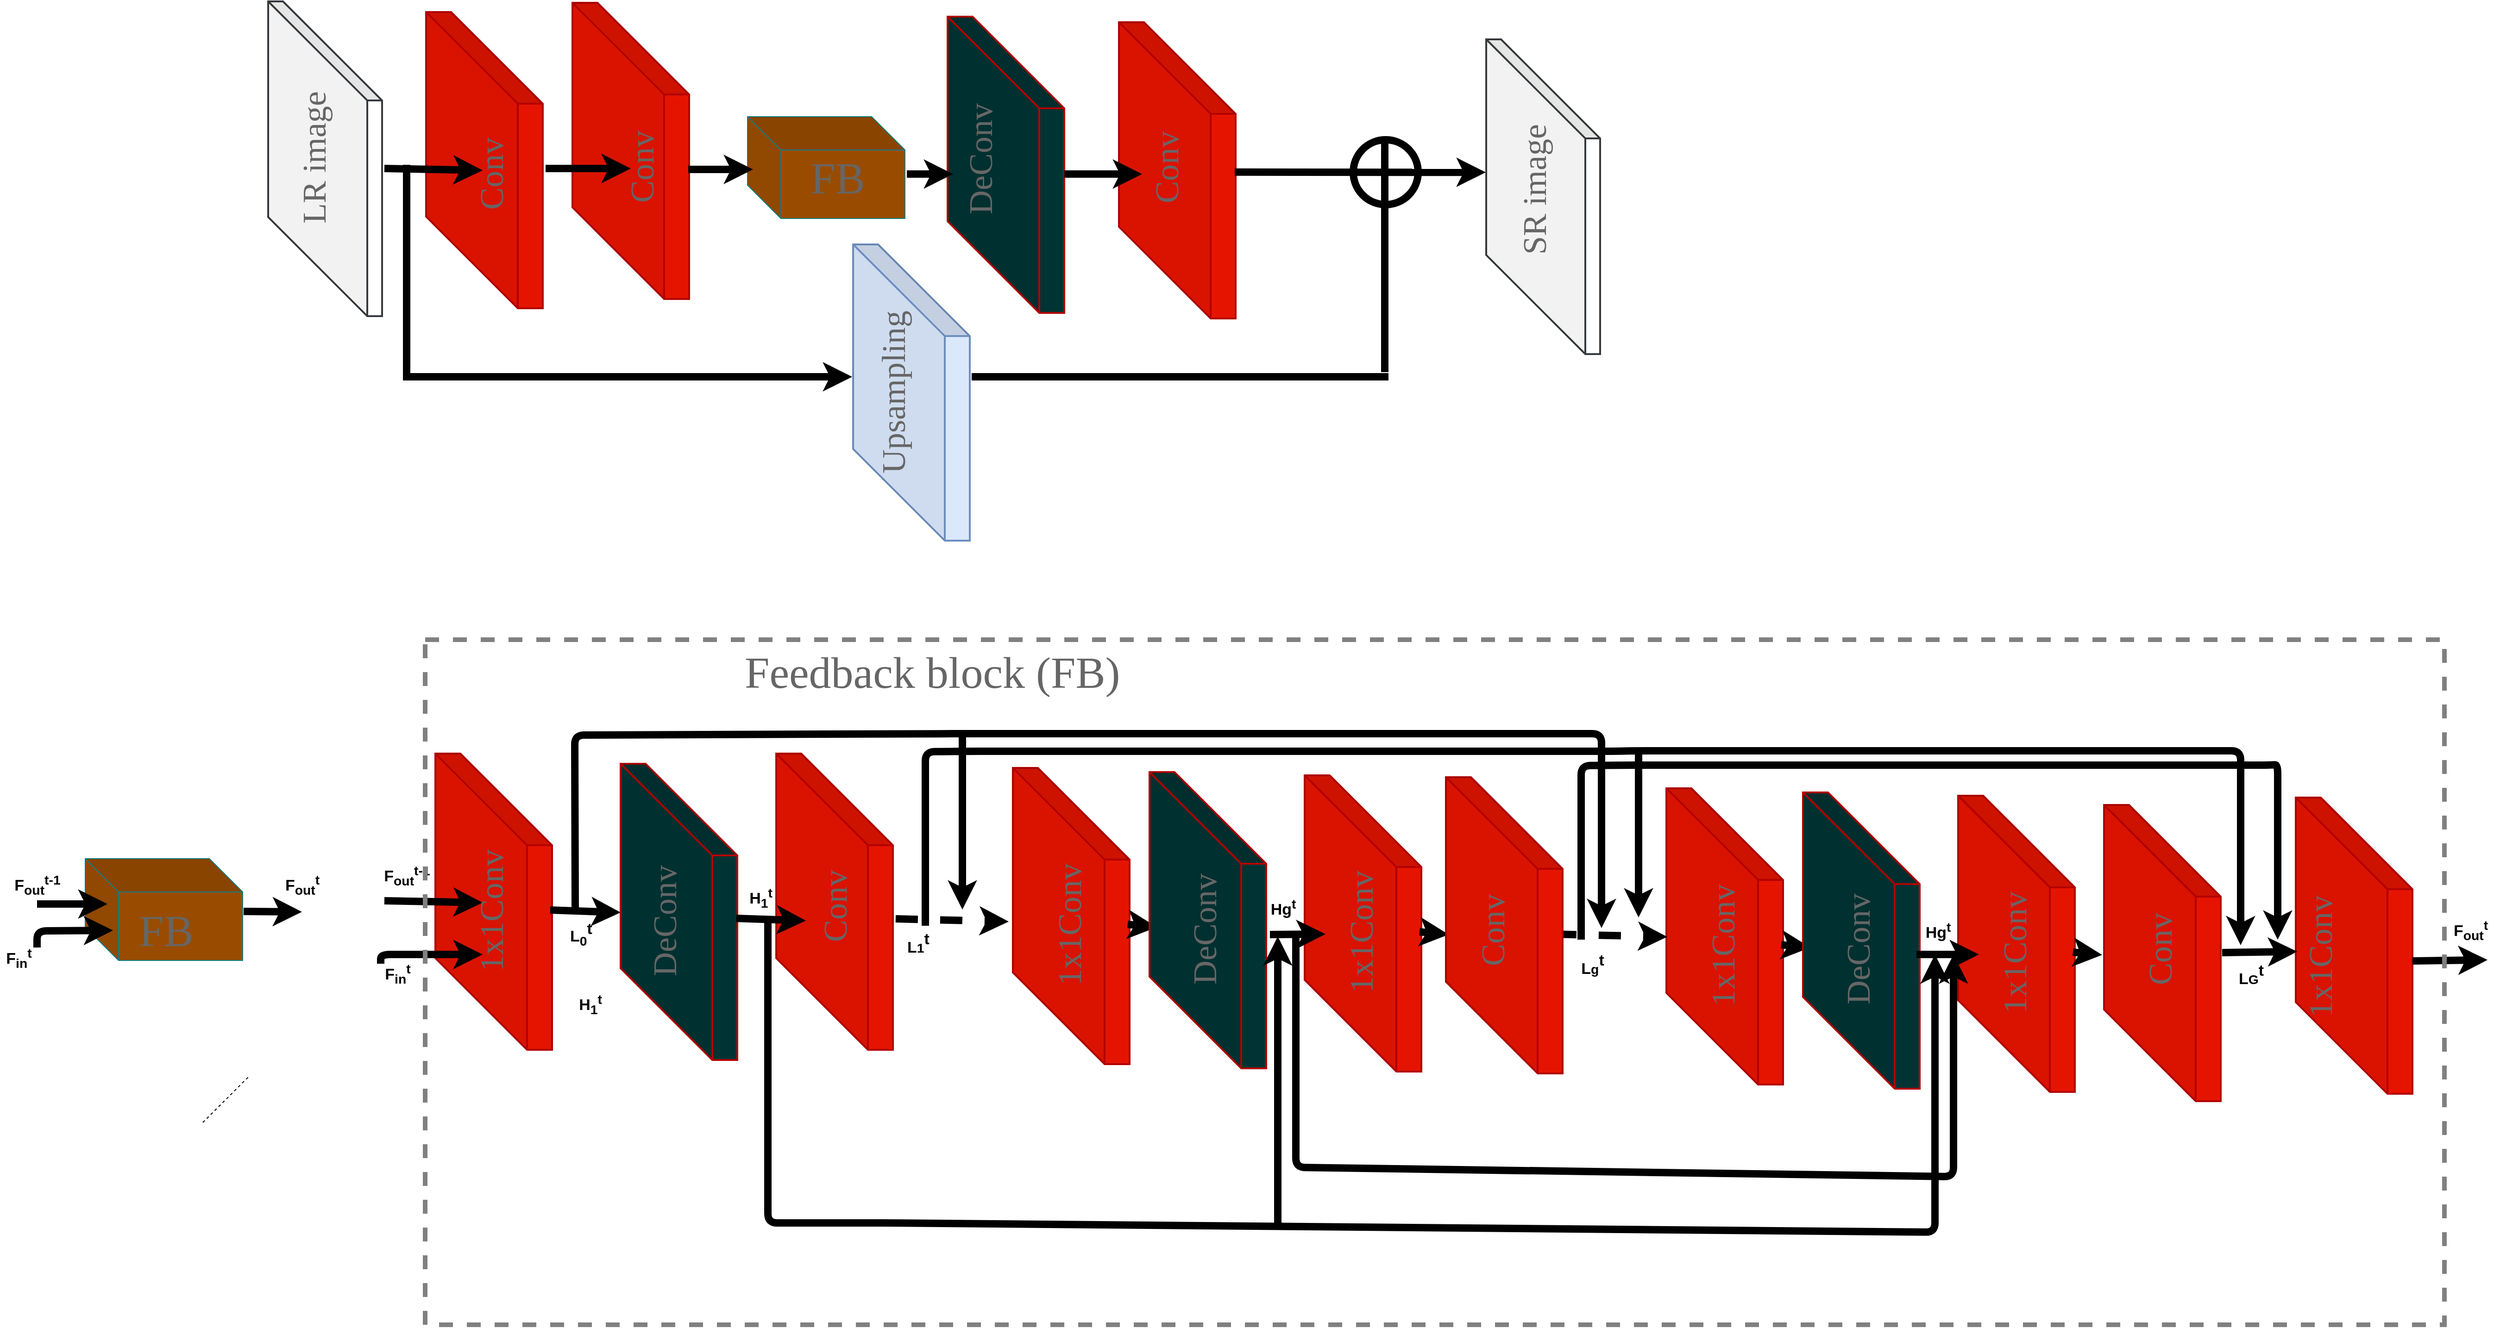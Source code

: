<mxfile version="11.1.4" type="google"><diagram id="KLjCOCBpvHYkX8rheoSS" name="Page-1"><mxGraphModel dx="9425" dy="3256" grid="1" gridSize="10" guides="1" tooltips="1" connect="1" arrows="1" fold="1" page="1" pageScale="1" pageWidth="4681" pageHeight="3300" math="1" shadow="0"><root><mxCell id="0"/><mxCell id="1" parent="0"/><mxCell id="Z_BDkoHkR4pMN2F2WFif-1" value="" style="shape=cube;whiteSpace=wrap;html=1;boundedLbl=1;backgroundOutline=1;darkOpacity=0.05;darkOpacity2=0.1;shadow=0;size=107;rotation=-90;flipH=1;flipV=0;fillColor=#ffffff;strokeColor=#36393d;gradientColor=none;strokeWidth=2;" vertex="1" parent="1"><mxGeometry x="-218" y="1439" width="340" height="123" as="geometry"/></mxCell><mxCell id="Z_BDkoHkR4pMN2F2WFif-2" value="" style="shape=cube;whiteSpace=wrap;html=1;boundedLbl=1;backgroundOutline=1;darkOpacity=0.05;darkOpacity2=0.1;shadow=0;size=99;rotation=-90;flipH=1;flipV=0;fillColor=#e51400;strokeColor=#B20000;fontColor=#ffffff;strokeWidth=2;" vertex="1" parent="1"><mxGeometry x="-36" y="1439" width="320" height="126" as="geometry"/></mxCell><mxCell id="Z_BDkoHkR4pMN2F2WFif-3" value="" style="shape=cube;whiteSpace=wrap;html=1;boundedLbl=1;backgroundOutline=1;darkOpacity=0.05;darkOpacity2=0.1;shadow=0;size=99;rotation=-90;flipH=1;flipV=0;fillColor=#e51400;strokeColor=#B20000;fontColor=#ffffff;strokeWidth=2;" vertex="1" parent="1"><mxGeometry x="122" y="1429" width="320" height="126" as="geometry"/></mxCell><mxCell id="Z_BDkoHkR4pMN2F2WFif-7" value="" style="shape=cube;whiteSpace=wrap;html=1;boundedLbl=1;backgroundOutline=1;darkOpacity=0.05;darkOpacity2=0.1;shadow=0;size=99;rotation=-90;flipH=1;flipV=0;fillColor=#003333;strokeColor=#B20000;fontColor=#ffffff;strokeWidth=2;" vertex="1" parent="1"><mxGeometry x="527" y="1444" width="320" height="126" as="geometry"/></mxCell><mxCell id="Z_BDkoHkR4pMN2F2WFif-8" value="&lt;font face=&quot;Times New Roman&quot; style=&quot;line-height: 29% ; font-size: 36px&quot; color=&quot;#666666&quot;&gt;DeConv&lt;/font&gt;" style="text;html=1;resizable=0;points=[];autosize=1;align=center;verticalAlign=top;spacingTop=-4;rotation=-90;" vertex="1" parent="1"><mxGeometry x="592" y="1491" width="140" height="20" as="geometry"/></mxCell><mxCell id="Z_BDkoHkR4pMN2F2WFif-9" value="" style="shape=cube;whiteSpace=wrap;html=1;boundedLbl=1;backgroundOutline=1;darkOpacity=0.05;darkOpacity2=0.1;shadow=0;size=99;rotation=-90;flipH=1;flipV=0;fillColor=#e51400;strokeColor=#B20000;fontColor=#ffffff;strokeWidth=2;" vertex="1" parent="1"><mxGeometry x="712" y="1450" width="320" height="126" as="geometry"/></mxCell><mxCell id="xa2NV2UfElqrSZEhfLRa-1" value="" style="group" vertex="1" connectable="0" parent="1"><mxGeometry x="1062" y="1480" width="70" height="70" as="geometry"/></mxCell><mxCell id="xa2NV2UfElqrSZEhfLRa-2" value="" style="ellipse;whiteSpace=wrap;html=1;aspect=fixed;shadow=0;comic=0;strokeColor=#000000;strokeWidth=8;fillColor=#FFFFFF;gradientColor=none;" vertex="1" parent="xa2NV2UfElqrSZEhfLRa-1"><mxGeometry width="70" height="70" as="geometry"/></mxCell><mxCell id="ux-dXTiUma5rnCqM4t5_-5" value="" style="endArrow=none;html=1;strokeColor=#000000;strokeWidth=8;" edge="1" parent="xa2NV2UfElqrSZEhfLRa-1"><mxGeometry width="50" height="50" relative="1" as="geometry"><mxPoint x="34" y="251" as="sourcePoint"/><mxPoint x="34" y="-3" as="targetPoint"/></mxGeometry></mxCell><mxCell id="ux-dXTiUma5rnCqM4t5_-2" value="" style="endArrow=none;html=1;strokeColor=#000000;strokeWidth=8;" edge="1" parent="1"><mxGeometry width="50" height="50" relative="1" as="geometry"><mxPoint x="40" y="1740" as="sourcePoint"/><mxPoint x="40" y="1507" as="targetPoint"/></mxGeometry></mxCell><mxCell id="ux-dXTiUma5rnCqM4t5_-3" value="" style="endArrow=classic;html=1;strokeWidth=8;fillColor=#0050ef;strokeColor=#000000;exitX=0.581;exitY=1.02;exitDx=0;exitDy=0;exitPerimeter=0;" edge="1" parent="1"><mxGeometry width="50" height="50" relative="1" as="geometry"><mxPoint x="15.96" y="1511.04" as="sourcePoint"/><mxPoint x="122" y="1513" as="targetPoint"/></mxGeometry></mxCell><mxCell id="ux-dXTiUma5rnCqM4t5_-4" value="" style="endArrow=none;html=1;strokeColor=#000000;strokeWidth=8;" edge="1" parent="1"><mxGeometry width="50" height="50" relative="1" as="geometry"><mxPoint x="1100" y="1736" as="sourcePoint"/><mxPoint x="650" y="1736" as="targetPoint"/></mxGeometry></mxCell><mxCell id="ux-dXTiUma5rnCqM4t5_-7" value="&lt;font face=&quot;Times New Roman&quot; style=&quot;line-height: 29% ; font-size: 36px&quot; color=&quot;#666666&quot;&gt;LR image&lt;/font&gt;" style="text;html=1;resizable=0;points=[];autosize=1;align=center;verticalAlign=top;spacingTop=-4;rotation=-90;" vertex="1" parent="1"><mxGeometry x="-138" y="1489.5" width="160" height="20" as="geometry"/></mxCell><mxCell id="ux-dXTiUma5rnCqM4t5_-8" value="" style="shape=cube;whiteSpace=wrap;html=1;boundedLbl=1;backgroundOutline=1;darkOpacity=0.05;darkOpacity2=0.1;shadow=0;size=107;rotation=-90;flipH=1;flipV=0;fillColor=#ffffff;strokeColor=#36393d;gradientColor=none;strokeWidth=2;" vertex="1" parent="1"><mxGeometry x="1097" y="1480" width="340" height="123" as="geometry"/></mxCell><mxCell id="ux-dXTiUma5rnCqM4t5_-9" value="&lt;font face=&quot;Times New Roman&quot; style=&quot;line-height: 29% ; font-size: 36px&quot; color=&quot;#666666&quot;&gt;SR image&lt;/font&gt;" style="text;html=1;resizable=0;points=[];autosize=1;align=center;verticalAlign=top;spacingTop=-4;rotation=-90;" vertex="1" parent="1"><mxGeometry x="1180" y="1524" width="160" height="20" as="geometry"/></mxCell><mxCell id="ux-dXTiUma5rnCqM4t5_-10" value="" style="endArrow=classic;html=1;strokeWidth=8;fillColor=#0050ef;strokeColor=#000000;" edge="1" parent="1"><mxGeometry width="50" height="50" relative="1" as="geometry"><mxPoint x="750" y="1517" as="sourcePoint"/><mxPoint x="834" y="1517" as="targetPoint"/></mxGeometry></mxCell><mxCell id="ux-dXTiUma5rnCqM4t5_-1" value="" style="endArrow=classic;html=1;strokeWidth=8;fillColor=#0050ef;strokeColor=#000000;entryX=0.446;entryY=-0.004;entryDx=0;entryDy=0;entryPerimeter=0;exitX=0.531;exitY=0.992;exitDx=0;exitDy=0;exitPerimeter=0;" edge="1" parent="1"><mxGeometry width="50" height="50" relative="1" as="geometry"><mxPoint x="933.992" y="1514.92" as="sourcePoint"/><mxPoint x="1205.008" y="1515.14" as="targetPoint"/></mxGeometry></mxCell><mxCell id="ux-dXTiUma5rnCqM4t5_-11" value="" style="group" vertex="1" connectable="0" parent="1"><mxGeometry x="403" y="1424" width="330" height="200" as="geometry"/></mxCell><mxCell id="ux-dXTiUma5rnCqM4t5_-12" value="&lt;span style=&quot;color: rgb(0 , 0 , 0) ; font-family: &amp;#34;helvetica&amp;#34; , &amp;#34;arial&amp;#34; , sans-serif ; font-size: 0px ; background-color: rgb(248 , 249 , 250)&quot;&gt;%3CmxGraphModel%3E%3Croot%3E%3CmxCell%20id%3D%220%22%2F%3E%3CmxCell%20id%3D%221%22%20parent%3D%220%22%2F%3E%3CmxCell%20id%3D%222%22%20value%3D%22%22%20style%3D%22shape%3Dcube%3BwhiteSpace%3Dwrap%3Bhtml%3D1%3BboundedLbl%3D1%3BbackgroundOutline%3D1%3BdarkOpacity%3D0.05%3BdarkOpacity2%3D0.1%3Bshadow%3D0%3Bsize%3D36%3Brotation%3D-90%3BflipH%3D1%3BflipV%3D0%3BfillColor%3D%231ba1e2%3BstrokeColor%3D%23006EAF%3BfontColor%3D%23ffffff%3B%22%20vertex%3D%221%22%20parent%3D%221%22%3E%3CmxGeometry%20x%3D%222126%22%20y%3D%22741.5%22%20width%3D%22110%22%20height%3D%22200%22%20as%3D%22geometry%22%2F%3E%3C%2FmxCell%3E%3C%2Froot%3E%3C%2FmxGraphModel%3E&lt;/span&gt;" style="shape=cube;whiteSpace=wrap;html=1;boundedLbl=1;backgroundOutline=1;darkOpacity=0.05;darkOpacity2=0.1;shadow=0;size=36;rotation=-90;flipH=1;flipV=0;fillColor=#994C00;strokeColor=#0e8088;" vertex="1" parent="ux-dXTiUma5rnCqM4t5_-11"><mxGeometry x="35" y="1" width="110" height="170" as="geometry"/></mxCell><mxCell id="ux-dXTiUma5rnCqM4t5_-13" value="&lt;span style=&quot;color: rgb(102 , 102 , 102) ; font-family: &amp;#34;times new roman&amp;#34; ; font-size: 48px&quot;&gt;FB&lt;/span&gt;&lt;font face=&quot;Times New Roman&quot; style=&quot;font-size: 48px&quot;&gt;&lt;br&gt;&lt;/font&gt;" style="text;html=1;resizable=0;points=[];autosize=1;align=center;verticalAlign=top;spacingTop=-4;" vertex="1" parent="ux-dXTiUma5rnCqM4t5_-11"><mxGeometry x="67" y="66" width="70" height="30" as="geometry"/></mxCell><mxCell id="ux-dXTiUma5rnCqM4t5_-17" value="" style="endArrow=classic;html=1;strokeWidth=8;fillColor=#0050ef;strokeColor=#000000;" edge="1" parent="ux-dXTiUma5rnCqM4t5_-11"><mxGeometry width="50" height="50" relative="1" as="geometry"><mxPoint x="-59" y="88" as="sourcePoint"/><mxPoint x="11" y="88" as="targetPoint"/></mxGeometry></mxCell><mxCell id="ux-dXTiUma5rnCqM4t5_-18" value="" style="endArrow=classic;html=1;strokeWidth=8;fillColor=#0050ef;strokeColor=#000000;" edge="1" parent="ux-dXTiUma5rnCqM4t5_-11"><mxGeometry width="50" height="50" relative="1" as="geometry"><mxPoint x="177" y="93" as="sourcePoint"/><mxPoint x="227" y="93" as="targetPoint"/></mxGeometry></mxCell><mxCell id="ux-dXTiUma5rnCqM4t5_-16" value="" style="endArrow=classic;html=1;strokeWidth=8;fillColor=#0050ef;strokeColor=#000000;" edge="1" parent="1"><mxGeometry width="50" height="50" relative="1" as="geometry"><mxPoint x="190" y="1511" as="sourcePoint"/><mxPoint x="282" y="1511" as="targetPoint"/></mxGeometry></mxCell><mxCell id="ux-dXTiUma5rnCqM4t5_-26" value="&lt;span style=&quot;color: rgb(0 , 0 , 0) ; font-family: &amp;#34;helvetica&amp;#34; , &amp;#34;arial&amp;#34; , sans-serif ; font-size: 0px ; background-color: rgb(248 , 249 , 250)&quot;&gt;%3CmxGraphModel%3E%3Croot%3E%3CmxCell%20id%3D%220%22%2F%3E%3CmxCell%20id%3D%221%22%20parent%3D%220%22%2F%3E%3CmxCell%20id%3D%222%22%20value%3D%22%22%20style%3D%22shape%3Dcube%3BwhiteSpace%3Dwrap%3Bhtml%3D1%3BboundedLbl%3D1%3BbackgroundOutline%3D1%3BdarkOpacity%3D0.05%3BdarkOpacity2%3D0.1%3Bshadow%3D0%3Bsize%3D36%3Brotation%3D-90%3BflipH%3D1%3BflipV%3D0%3BfillColor%3D%231ba1e2%3BstrokeColor%3D%23006EAF%3BfontColor%3D%23ffffff%3B%22%20vertex%3D%221%22%20parent%3D%221%22%3E%3CmxGeometry%20x%3D%222126%22%20y%3D%22741.5%22%20width%3D%22110%22%20height%3D%22200%22%20as%3D%22geometry%22%2F%3E%3C%2FmxCell%3E%3C%2Froot%3E%3C%2FmxGraphModel%3E&lt;/span&gt;" style="shape=cube;whiteSpace=wrap;html=1;boundedLbl=1;backgroundOutline=1;darkOpacity=0.05;darkOpacity2=0.1;shadow=0;size=36;rotation=-90;flipH=1;flipV=0;fillColor=#994C00;strokeColor=#0e8088;" vertex="1" parent="1"><mxGeometry x="-277" y="2226.5" width="110" height="170" as="geometry"/></mxCell><mxCell id="ux-dXTiUma5rnCqM4t5_-27" value="&lt;span style=&quot;color: rgb(102 , 102 , 102) ; font-family: &amp;#34;times new roman&amp;#34; ; font-size: 48px&quot;&gt;FB&lt;/span&gt;&lt;font face=&quot;Times New Roman&quot; style=&quot;font-size: 48px&quot;&gt;&lt;br&gt;&lt;/font&gt;" style="text;html=1;resizable=0;points=[];autosize=1;align=center;verticalAlign=top;spacingTop=-4;" vertex="1" parent="1"><mxGeometry x="-255" y="2303" width="70" height="30" as="geometry"/></mxCell><mxCell id="ux-dXTiUma5rnCqM4t5_-28" value="" style="shape=cube;whiteSpace=wrap;html=1;boundedLbl=1;backgroundOutline=1;darkOpacity=0.05;darkOpacity2=0.1;shadow=0;size=99;rotation=-90;flipH=1;flipV=0;fillColor=#e51400;strokeColor=#B20000;fontColor=#ffffff;strokeWidth=2;" vertex="1" parent="1"><mxGeometry x="-26" y="2240" width="320" height="126" as="geometry"/></mxCell><mxCell id="ux-dXTiUma5rnCqM4t5_-29" value="" style="endArrow=classic;html=1;strokeWidth=8;fillColor=#0050ef;strokeColor=#000000;exitX=0.581;exitY=1.02;exitDx=0;exitDy=0;exitPerimeter=0;" edge="1" parent="1"><mxGeometry width="50" height="50" relative="1" as="geometry"><mxPoint x="15.96" y="2302.04" as="sourcePoint"/><mxPoint x="122" y="2304" as="targetPoint"/></mxGeometry></mxCell><mxCell id="ux-dXTiUma5rnCqM4t5_-30" value="" style="endArrow=classic;html=1;strokeColor=#000000;strokeWidth=8;" edge="1" parent="1"><mxGeometry width="50" height="50" relative="1" as="geometry"><mxPoint x="12" y="2370" as="sourcePoint"/><mxPoint x="122" y="2360" as="targetPoint"/><Array as="points"><mxPoint x="12" y="2360"/></Array></mxGeometry></mxCell><mxCell id="ux-dXTiUma5rnCqM4t5_-31" value="&lt;font face=&quot;Times New Roman&quot; style=&quot;line-height: 29% ; font-size: 36px&quot; color=&quot;#666666&quot;&gt;1x1Conv&lt;/font&gt;" style="text;html=1;resizable=0;points=[];autosize=1;align=center;verticalAlign=top;spacingTop=-4;rotation=-90;" vertex="1" parent="1"><mxGeometry x="59" y="2303" width="150" height="20" as="geometry"/></mxCell><mxCell id="ux-dXTiUma5rnCqM4t5_-32" value="" style="endArrow=classic;html=1;strokeWidth=8;fillColor=#0050ef;strokeColor=#000000;exitX=0.581;exitY=1.02;exitDx=0;exitDy=0;exitPerimeter=0;entryX=0.502;entryY=0;entryDx=0;entryDy=0;entryPerimeter=0;" edge="1" parent="1" target="ux-dXTiUma5rnCqM4t5_-33"><mxGeometry width="50" height="50" relative="1" as="geometry"><mxPoint x="194.96" y="2312.04" as="sourcePoint"/><mxPoint x="270" y="2314" as="targetPoint"/></mxGeometry></mxCell><mxCell id="ux-dXTiUma5rnCqM4t5_-33" value="" style="shape=cube;whiteSpace=wrap;html=1;boundedLbl=1;backgroundOutline=1;darkOpacity=0.05;darkOpacity2=0.1;shadow=0;size=99;rotation=-90;flipH=1;flipV=0;fillColor=#003333;strokeColor=#B20000;fontColor=#ffffff;strokeWidth=2;" vertex="1" parent="1"><mxGeometry x="174" y="2251" width="320" height="126" as="geometry"/></mxCell><mxCell id="ux-dXTiUma5rnCqM4t5_-34" value="&lt;font face=&quot;Times New Roman&quot; style=&quot;line-height: 29% ; font-size: 36px&quot; color=&quot;#666666&quot;&gt;DeConv&lt;/font&gt;" style="text;html=1;resizable=0;points=[];autosize=1;align=center;verticalAlign=top;spacingTop=-4;rotation=-90;" vertex="1" parent="1"><mxGeometry x="251" y="2314" width="140" height="20" as="geometry"/></mxCell><mxCell id="ux-dXTiUma5rnCqM4t5_-35" value="" style="shape=cube;whiteSpace=wrap;html=1;boundedLbl=1;backgroundOutline=1;darkOpacity=0.05;darkOpacity2=0.1;shadow=0;size=99;rotation=-90;flipH=1;flipV=0;fillColor=#e51400;strokeColor=#B20000;fontColor=#ffffff;strokeWidth=2;" vertex="1" parent="1"><mxGeometry x="342" y="2240" width="320" height="126" as="geometry"/></mxCell><mxCell id="ux-dXTiUma5rnCqM4t5_-36" value="" style="shape=cube;whiteSpace=wrap;html=1;boundedLbl=1;backgroundOutline=1;darkOpacity=0.05;darkOpacity2=0.1;shadow=0;size=99;rotation=-90;flipH=1;flipV=0;fillColor=#dae8fc;strokeColor=#6c8ebf;strokeWidth=2;" vertex="1" parent="1"><mxGeometry x="425" y="1690" width="320" height="126" as="geometry"/></mxCell><mxCell id="ux-dXTiUma5rnCqM4t5_-37" value="" style="endArrow=classic;html=1;strokeWidth=8;fillColor=#0050ef;strokeColor=#000000;" edge="1" parent="1"><mxGeometry width="50" height="50" relative="1" as="geometry"><mxPoint x="41" y="1736" as="sourcePoint"/><mxPoint x="521" y="1736" as="targetPoint"/></mxGeometry></mxCell><mxCell id="ux-dXTiUma5rnCqM4t5_-38" value="&lt;font style=&quot;font-size: 17px&quot;&gt;&lt;b&gt;F&lt;sub&gt;out&lt;/sub&gt;&lt;sup&gt;t-1&lt;/sup&gt;&lt;/b&gt;&lt;/font&gt;" style="text;html=1;resizable=0;autosize=1;align=center;verticalAlign=middle;points=[];fillColor=none;strokeColor=none;rounded=0;" vertex="1" parent="1"><mxGeometry x="10" y="2260" width="60" height="30" as="geometry"/></mxCell><mxCell id="ux-dXTiUma5rnCqM4t5_-39" value="&lt;font style=&quot;font-size: 17px&quot;&gt;&lt;b&gt;F&lt;sub&gt;in&lt;/sub&gt;&lt;sup&gt;t&lt;/sup&gt;&lt;/b&gt;&lt;/font&gt;" style="text;html=1;resizable=0;autosize=1;align=center;verticalAlign=middle;points=[];fillColor=none;strokeColor=none;rounded=0;" vertex="1" parent="1"><mxGeometry x="10" y="2366" width="40" height="30" as="geometry"/></mxCell><mxCell id="ux-dXTiUma5rnCqM4t5_-40" value="&lt;font&gt;&lt;b&gt;&lt;sub&gt;&lt;span style=&quot;font-size: 17px&quot;&gt;L&lt;sub&gt;0&lt;/sub&gt;&lt;/span&gt;&lt;/sub&gt;&lt;sup style=&quot;font-size: 17px&quot;&gt;t&lt;/sup&gt;&lt;/b&gt;&lt;/font&gt;" style="text;html=1;resizable=0;autosize=1;align=center;verticalAlign=middle;points=[];fillColor=none;strokeColor=none;rounded=0;" vertex="1" parent="1"><mxGeometry x="208" y="2323" width="40" height="30" as="geometry"/></mxCell><mxCell id="ux-dXTiUma5rnCqM4t5_-41" value="" style="endArrow=classic;html=1;strokeWidth=8;fillColor=#0050ef;strokeColor=#000000;exitX=0.581;exitY=1.02;exitDx=0;exitDy=0;exitPerimeter=0;" edge="1" parent="1"><mxGeometry width="50" height="50" relative="1" as="geometry"><mxPoint x="395.96" y="2321.04" as="sourcePoint"/><mxPoint x="471" y="2323.5" as="targetPoint"/></mxGeometry></mxCell><mxCell id="ux-dXTiUma5rnCqM4t5_-44" value="" style="endArrow=classic;html=1;strokeWidth=8;fillColor=#0050ef;strokeColor=#000000;exitX=0.581;exitY=1.02;exitDx=0;exitDy=0;exitPerimeter=0;dashed=1;" edge="1" parent="1"><mxGeometry width="50" height="50" relative="1" as="geometry"><mxPoint x="567.96" y="2321.54" as="sourcePoint"/><mxPoint x="690" y="2324.5" as="targetPoint"/></mxGeometry></mxCell><mxCell id="ux-dXTiUma5rnCqM4t5_-45" value="" style="endArrow=none;dashed=1;html=1;" edge="1" parent="1"><mxGeometry width="50" height="50" relative="1" as="geometry"><mxPoint x="-180" y="2541.5" as="sourcePoint"/><mxPoint x="-130" y="2491.5" as="targetPoint"/></mxGeometry></mxCell><mxCell id="ux-dXTiUma5rnCqM4t5_-46" value="" style="shape=cube;whiteSpace=wrap;html=1;boundedLbl=1;backgroundOutline=1;darkOpacity=0.05;darkOpacity2=0.1;shadow=0;size=99;rotation=-90;flipH=1;flipV=0;fillColor=#e51400;strokeColor=#B20000;fontColor=#ffffff;strokeWidth=2;" vertex="1" parent="1"><mxGeometry x="597.5" y="2255.5" width="320" height="126" as="geometry"/></mxCell><mxCell id="ux-dXTiUma5rnCqM4t5_-47" value="&lt;font face=&quot;Times New Roman&quot; style=&quot;line-height: 29% ; font-size: 36px&quot; color=&quot;#666666&quot;&gt;1x1Conv&lt;/font&gt;" style="text;html=1;resizable=0;points=[];autosize=1;align=center;verticalAlign=top;spacingTop=-4;rotation=-90;" vertex="1" parent="1"><mxGeometry x="682.5" y="2318.5" width="150" height="20" as="geometry"/></mxCell><mxCell id="ux-dXTiUma5rnCqM4t5_-48" value="" style="endArrow=classic;html=1;strokeWidth=8;fillColor=#0050ef;strokeColor=#000000;exitX=0.581;exitY=1.02;exitDx=0;exitDy=0;exitPerimeter=0;" edge="1" parent="1"><mxGeometry width="50" height="50" relative="1" as="geometry"><mxPoint x="818.46" y="2327.54" as="sourcePoint"/><mxPoint x="850" y="2330.5" as="targetPoint"/></mxGeometry></mxCell><mxCell id="ux-dXTiUma5rnCqM4t5_-49" value="" style="shape=cube;whiteSpace=wrap;html=1;boundedLbl=1;backgroundOutline=1;darkOpacity=0.05;darkOpacity2=0.1;shadow=0;size=99;rotation=-90;flipH=1;flipV=0;fillColor=#003333;strokeColor=#B20000;fontColor=#ffffff;strokeWidth=2;" vertex="1" parent="1"><mxGeometry x="745" y="2260" width="320" height="126" as="geometry"/></mxCell><mxCell id="ux-dXTiUma5rnCqM4t5_-50" value="&lt;font face=&quot;Times New Roman&quot; style=&quot;line-height: 29% ; font-size: 36px&quot; color=&quot;#666666&quot;&gt;DeConv&lt;/font&gt;" style="text;html=1;resizable=0;points=[];autosize=1;align=center;verticalAlign=top;spacingTop=-4;rotation=-90;" vertex="1" parent="1"><mxGeometry x="834" y="2323" width="140" height="20" as="geometry"/></mxCell><mxCell id="ux-dXTiUma5rnCqM4t5_-52" value="" style="shape=cube;whiteSpace=wrap;html=1;boundedLbl=1;backgroundOutline=1;darkOpacity=0.05;darkOpacity2=0.1;shadow=0;size=99;rotation=-90;flipH=1;flipV=0;fillColor=#e51400;strokeColor=#B20000;fontColor=#ffffff;strokeWidth=2;" vertex="1" parent="1"><mxGeometry x="912.5" y="2263.5" width="320" height="126" as="geometry"/></mxCell><mxCell id="ux-dXTiUma5rnCqM4t5_-53" value="&lt;font face=&quot;Times New Roman&quot; style=&quot;line-height: 29% ; font-size: 36px&quot; color=&quot;#666666&quot;&gt;1x1Conv&lt;/font&gt;" style="text;html=1;resizable=0;points=[];autosize=1;align=center;verticalAlign=top;spacingTop=-4;rotation=-90;" vertex="1" parent="1"><mxGeometry x="997.5" y="2326.5" width="150" height="20" as="geometry"/></mxCell><mxCell id="ux-dXTiUma5rnCqM4t5_-54" value="" style="endArrow=classic;html=1;strokeWidth=8;fillColor=#0050ef;strokeColor=#000000;exitX=0.581;exitY=1.02;exitDx=0;exitDy=0;exitPerimeter=0;" edge="1" parent="1"><mxGeometry width="50" height="50" relative="1" as="geometry"><mxPoint x="1133.46" y="2335.54" as="sourcePoint"/><mxPoint x="1165" y="2338.5" as="targetPoint"/></mxGeometry></mxCell><mxCell id="ux-dXTiUma5rnCqM4t5_-57" value="" style="endArrow=classic;html=1;strokeWidth=8;fillColor=#0050ef;strokeColor=#000000;" edge="1" parent="1"><mxGeometry width="50" height="50" relative="1" as="geometry"><mxPoint x="972" y="2338.5" as="sourcePoint"/><mxPoint x="1032" y="2338" as="targetPoint"/></mxGeometry></mxCell><mxCell id="ux-dXTiUma5rnCqM4t5_-58" value="" style="shape=cube;whiteSpace=wrap;html=1;boundedLbl=1;backgroundOutline=1;darkOpacity=0.05;darkOpacity2=0.1;shadow=0;size=99;rotation=-90;flipH=1;flipV=0;fillColor=#e51400;strokeColor=#B20000;fontColor=#ffffff;strokeWidth=2;" vertex="1" parent="1"><mxGeometry x="1303" y="2277.5" width="320" height="126" as="geometry"/></mxCell><mxCell id="ux-dXTiUma5rnCqM4t5_-59" value="&lt;font face=&quot;Times New Roman&quot; style=&quot;line-height: 29% ; font-size: 36px&quot; color=&quot;#666666&quot;&gt;1x1Conv&lt;/font&gt;" style="text;html=1;resizable=0;points=[];autosize=1;align=center;verticalAlign=top;spacingTop=-4;rotation=-90;" vertex="1" parent="1"><mxGeometry x="1388" y="2340.5" width="150" height="20" as="geometry"/></mxCell><mxCell id="ux-dXTiUma5rnCqM4t5_-60" value="" style="endArrow=classic;html=1;strokeWidth=8;fillColor=#0050ef;strokeColor=#000000;exitX=0.581;exitY=1.02;exitDx=0;exitDy=0;exitPerimeter=0;" edge="1" parent="1"><mxGeometry width="50" height="50" relative="1" as="geometry"><mxPoint x="1523.96" y="2349.54" as="sourcePoint"/><mxPoint x="1555.5" y="2352.5" as="targetPoint"/></mxGeometry></mxCell><mxCell id="ux-dXTiUma5rnCqM4t5_-61" value="" style="shape=cube;whiteSpace=wrap;html=1;boundedLbl=1;backgroundOutline=1;darkOpacity=0.05;darkOpacity2=0.1;shadow=0;size=99;rotation=-90;flipH=1;flipV=0;fillColor=#003333;strokeColor=#B20000;fontColor=#ffffff;strokeWidth=2;" vertex="1" parent="1"><mxGeometry x="1450.5" y="2282" width="320" height="126" as="geometry"/></mxCell><mxCell id="ux-dXTiUma5rnCqM4t5_-62" value="&lt;font face=&quot;Times New Roman&quot; style=&quot;line-height: 29% ; font-size: 36px&quot; color=&quot;#666666&quot;&gt;DeConv&lt;/font&gt;" style="text;html=1;resizable=0;points=[];autosize=1;align=center;verticalAlign=top;spacingTop=-4;rotation=-90;" vertex="1" parent="1"><mxGeometry x="1539.5" y="2345" width="140" height="20" as="geometry"/></mxCell><mxCell id="ux-dXTiUma5rnCqM4t5_-63" value="" style="shape=cube;whiteSpace=wrap;html=1;boundedLbl=1;backgroundOutline=1;darkOpacity=0.05;darkOpacity2=0.1;shadow=0;size=99;rotation=-90;flipH=1;flipV=0;fillColor=#e51400;strokeColor=#B20000;fontColor=#ffffff;strokeWidth=2;" vertex="1" parent="1"><mxGeometry x="1618" y="2285.5" width="320" height="126" as="geometry"/></mxCell><mxCell id="ux-dXTiUma5rnCqM4t5_-64" value="&lt;font face=&quot;Times New Roman&quot; style=&quot;line-height: 29% ; font-size: 36px&quot; color=&quot;#666666&quot;&gt;1x1Conv&lt;/font&gt;" style="text;html=1;resizable=0;points=[];autosize=1;align=center;verticalAlign=top;spacingTop=-4;rotation=-90;" vertex="1" parent="1"><mxGeometry x="1703" y="2348.5" width="150" height="20" as="geometry"/></mxCell><mxCell id="ux-dXTiUma5rnCqM4t5_-65" value="" style="endArrow=classic;html=1;strokeWidth=8;fillColor=#0050ef;strokeColor=#000000;exitX=0.581;exitY=1.02;exitDx=0;exitDy=0;exitPerimeter=0;" edge="1" parent="1"><mxGeometry width="50" height="50" relative="1" as="geometry"><mxPoint x="1838.96" y="2357.54" as="sourcePoint"/><mxPoint x="1870.5" y="2360.5" as="targetPoint"/></mxGeometry></mxCell><mxCell id="ux-dXTiUma5rnCqM4t5_-68" value="" style="endArrow=classic;html=1;strokeWidth=8;fillColor=#0050ef;strokeColor=#000000;" edge="1" parent="1"><mxGeometry width="50" height="50" relative="1" as="geometry"><mxPoint x="1670" y="2360" as="sourcePoint"/><mxPoint x="1737.5" y="2360" as="targetPoint"/></mxGeometry></mxCell><mxCell id="ux-dXTiUma5rnCqM4t5_-69" value="" style="endArrow=classic;html=1;strokeWidth=8;fillColor=#0050ef;strokeColor=#000000;exitX=0.581;exitY=1.02;exitDx=0;exitDy=0;exitPerimeter=0;dashed=1;" edge="1" parent="1"><mxGeometry width="50" height="50" relative="1" as="geometry"><mxPoint x="1278.96" y="2338.04" as="sourcePoint"/><mxPoint x="1401" y="2341" as="targetPoint"/></mxGeometry></mxCell><mxCell id="ux-dXTiUma5rnCqM4t5_-71" value="" style="shape=cube;whiteSpace=wrap;html=1;boundedLbl=1;backgroundOutline=1;darkOpacity=0.05;darkOpacity2=0.1;shadow=0;size=99;rotation=-90;flipH=1;flipV=0;fillColor=#e51400;strokeColor=#B20000;fontColor=#ffffff;strokeWidth=2;" vertex="1" parent="1"><mxGeometry x="1065" y="2265.5" width="320" height="126" as="geometry"/></mxCell><mxCell id="ux-dXTiUma5rnCqM4t5_-72" value="" style="shape=cube;whiteSpace=wrap;html=1;boundedLbl=1;backgroundOutline=1;darkOpacity=0.05;darkOpacity2=0.1;shadow=0;size=99;rotation=-90;flipH=1;flipV=0;fillColor=#e51400;strokeColor=#B20000;fontColor=#ffffff;strokeWidth=2;" vertex="1" parent="1"><mxGeometry x="1775.5" y="2295.5" width="320" height="126" as="geometry"/></mxCell><mxCell id="ux-dXTiUma5rnCqM4t5_-73" value="" style="shape=cube;whiteSpace=wrap;html=1;boundedLbl=1;backgroundOutline=1;darkOpacity=0.05;darkOpacity2=0.1;shadow=0;size=99;rotation=-90;flipH=1;flipV=0;fillColor=#e51400;strokeColor=#B20000;fontColor=#ffffff;strokeWidth=2;" vertex="1" parent="1"><mxGeometry x="1982.5" y="2287.5" width="320" height="126" as="geometry"/></mxCell><mxCell id="ux-dXTiUma5rnCqM4t5_-74" value="&lt;font face=&quot;Times New Roman&quot; style=&quot;line-height: 29% ; font-size: 36px&quot; color=&quot;#666666&quot;&gt;1x1Conv&lt;/font&gt;" style="text;html=1;resizable=0;points=[];autosize=1;align=center;verticalAlign=top;spacingTop=-4;rotation=-90;" vertex="1" parent="1"><mxGeometry x="2033.5" y="2353" width="150" height="20" as="geometry"/></mxCell><mxCell id="ux-dXTiUma5rnCqM4t5_-75" value="" style="endArrow=classic;html=1;strokeWidth=8;fillColor=#0050ef;strokeColor=#000000;entryX=0.52;entryY=0.012;entryDx=0;entryDy=0;entryPerimeter=0;" edge="1" parent="1" target="ux-dXTiUma5rnCqM4t5_-73"><mxGeometry width="50" height="50" relative="1" as="geometry"><mxPoint x="2000" y="2358" as="sourcePoint"/><mxPoint x="2060" y="2357.5" as="targetPoint"/></mxGeometry></mxCell><mxCell id="ux-dXTiUma5rnCqM4t5_-77" value="" style="endArrow=classic;html=1;strokeColor=#000000;strokeWidth=8;" edge="1" parent="1"><mxGeometry width="50" height="50" relative="1" as="geometry"><mxPoint x="222" y="2311.5" as="sourcePoint"/><mxPoint x="1330" y="2331.5" as="targetPoint"/><Array as="points"><mxPoint x="221.5" y="2123"/><mxPoint x="640" y="2121.5"/><mxPoint x="1330" y="2121.5"/></Array></mxGeometry></mxCell><mxCell id="ux-dXTiUma5rnCqM4t5_-80" value="" style="endArrow=classic;html=1;strokeWidth=8;fillColor=#0050ef;strokeColor=#000000;" edge="1" parent="1"><mxGeometry width="50" height="50" relative="1" as="geometry"><mxPoint x="640" y="2121.5" as="sourcePoint"/><mxPoint x="640" y="2311.5" as="targetPoint"/></mxGeometry></mxCell><mxCell id="ux-dXTiUma5rnCqM4t5_-81" value="" style="endArrow=classic;html=1;strokeColor=#000000;strokeWidth=8;" edge="1" parent="1"><mxGeometry width="50" height="50" relative="1" as="geometry"><mxPoint x="600" y="2329" as="sourcePoint"/><mxPoint x="2020" y="2350" as="targetPoint"/><Array as="points"><mxPoint x="600" y="2141"/><mxPoint x="650" y="2140.5"/><mxPoint x="1340" y="2140.5"/><mxPoint x="1370" y="2140"/><mxPoint x="2020" y="2140"/></Array></mxGeometry></mxCell><mxCell id="ux-dXTiUma5rnCqM4t5_-82" value="" style="endArrow=classic;html=1;strokeWidth=8;fillColor=#0050ef;strokeColor=#000000;" edge="1" parent="1"><mxGeometry width="50" height="50" relative="1" as="geometry"><mxPoint x="1370" y="2140" as="sourcePoint"/><mxPoint x="1370" y="2320" as="targetPoint"/></mxGeometry></mxCell><mxCell id="ux-dXTiUma5rnCqM4t5_-83" value="" style="endArrow=classic;html=1;strokeColor=#000000;strokeWidth=8;" edge="1" parent="1"><mxGeometry width="50" height="50" relative="1" as="geometry"><mxPoint x="1308" y="2344" as="sourcePoint"/><mxPoint x="2060" y="2344" as="targetPoint"/><Array as="points"><mxPoint x="1308" y="2156"/><mxPoint x="1358" y="2155.5"/><mxPoint x="2048" y="2155.5"/><mxPoint x="2060" y="2155"/></Array></mxGeometry></mxCell><mxCell id="ux-dXTiUma5rnCqM4t5_-84" value="" style="endArrow=classic;html=1;strokeColor=#000000;strokeWidth=8;" edge="1" parent="1"><mxGeometry width="50" height="50" relative="1" as="geometry"><mxPoint x="430" y="2320" as="sourcePoint"/><mxPoint x="1690" y="2360" as="targetPoint"/><Array as="points"><mxPoint x="430" y="2650"/><mxPoint x="562.5" y="2650"/><mxPoint x="1690" y="2660"/></Array></mxGeometry></mxCell><mxCell id="ux-dXTiUma5rnCqM4t5_-85" value="" style="endArrow=classic;html=1;strokeWidth=8;fillColor=#0050ef;strokeColor=#000000;" edge="1" parent="1"><mxGeometry width="50" height="50" relative="1" as="geometry"><mxPoint x="980.5" y="2650.5" as="sourcePoint"/><mxPoint x="980.5" y="2340.5" as="targetPoint"/></mxGeometry></mxCell><mxCell id="ux-dXTiUma5rnCqM4t5_-86" value="" style="endArrow=classic;html=1;strokeColor=#000000;strokeWidth=8;" edge="1" parent="1"><mxGeometry width="50" height="50" relative="1" as="geometry"><mxPoint x="1000" y="2340" as="sourcePoint"/><mxPoint x="1710" y="2360" as="targetPoint"/><Array as="points"><mxPoint x="1000" y="2590"/><mxPoint x="1710" y="2600"/></Array></mxGeometry></mxCell><mxCell id="ux-dXTiUma5rnCqM4t5_-87" value="&lt;span style=&quot;font-size: 17px&quot;&gt;&lt;b&gt;H&lt;sub&gt;1&lt;/sub&gt;&lt;sup&gt;t&lt;/sup&gt;&lt;/b&gt;&lt;/span&gt;" style="text;html=1;resizable=0;autosize=1;align=center;verticalAlign=middle;points=[];fillColor=none;strokeColor=none;rounded=0;" vertex="1" parent="1"><mxGeometry x="218" y="2398.5" width="40" height="30" as="geometry"/></mxCell><mxCell id="ux-dXTiUma5rnCqM4t5_-88" value="&lt;span style=&quot;font-size: 17px&quot;&gt;&lt;b&gt;H&lt;sub&gt;1&lt;/sub&gt;&lt;sup&gt;t&lt;/sup&gt;&lt;/b&gt;&lt;/span&gt;" style="text;html=1;resizable=0;autosize=1;align=center;verticalAlign=middle;points=[];fillColor=none;strokeColor=none;rounded=0;" vertex="1" parent="1"><mxGeometry x="402" y="2284" width="40" height="30" as="geometry"/></mxCell><mxCell id="ux-dXTiUma5rnCqM4t5_-89" value="&lt;font&gt;&lt;b&gt;&lt;sub&gt;&lt;span style=&quot;font-size: 17px&quot;&gt;L&lt;/span&gt;&lt;span style=&quot;font-size: 14.167px&quot;&gt;1&lt;/span&gt;&lt;/sub&gt;&lt;sup style=&quot;font-size: 17px&quot;&gt;t&lt;/sup&gt;&lt;/b&gt;&lt;/font&gt;" style="text;html=1;resizable=0;autosize=1;align=center;verticalAlign=middle;points=[];fillColor=none;strokeColor=none;rounded=0;" vertex="1" parent="1"><mxGeometry x="572" y="2333" width="40" height="30" as="geometry"/></mxCell><mxCell id="ux-dXTiUma5rnCqM4t5_-90" value="&lt;span style=&quot;font-size: 17px&quot;&gt;&lt;b&gt;Hg&lt;sup&gt;t&lt;/sup&gt;&lt;/b&gt;&lt;/span&gt;" style="text;html=1;resizable=0;autosize=1;align=center;verticalAlign=middle;points=[];fillColor=none;strokeColor=none;rounded=0;" vertex="1" parent="1"><mxGeometry x="966" y="2294" width="40" height="30" as="geometry"/></mxCell><mxCell id="ux-dXTiUma5rnCqM4t5_-91" value="&lt;font&gt;&lt;b&gt;&lt;sub&gt;&lt;span style=&quot;font-size: 17px&quot;&gt;L&lt;/span&gt;&lt;span style=&quot;font-size: 14.167px&quot;&gt;g&lt;/span&gt;&lt;/sub&gt;&lt;sup style=&quot;font-size: 17px&quot;&gt;t&lt;/sup&gt;&lt;/b&gt;&lt;/font&gt;" style="text;html=1;resizable=0;autosize=1;align=center;verticalAlign=middle;points=[];fillColor=none;strokeColor=none;rounded=0;" vertex="1" parent="1"><mxGeometry x="1300" y="2356" width="40" height="30" as="geometry"/></mxCell><mxCell id="ux-dXTiUma5rnCqM4t5_-93" value="&lt;span style=&quot;font-size: 17px&quot;&gt;&lt;b&gt;Hg&lt;sup&gt;t&lt;/sup&gt;&lt;/b&gt;&lt;/span&gt;" style="text;html=1;resizable=0;autosize=1;align=center;verticalAlign=middle;points=[];fillColor=none;strokeColor=none;rounded=0;" vertex="1" parent="1"><mxGeometry x="1673" y="2319" width="40" height="30" as="geometry"/></mxCell><mxCell id="ux-dXTiUma5rnCqM4t5_-94" value="&lt;font&gt;&lt;b&gt;&lt;sub&gt;&lt;span style=&quot;font-size: 17px&quot;&gt;L&lt;/span&gt;&lt;span style=&quot;font-size: 14.167px&quot;&gt;G&lt;/span&gt;&lt;/sub&gt;&lt;sup style=&quot;font-size: 17px&quot;&gt;t&lt;/sup&gt;&lt;/b&gt;&lt;/font&gt;" style="text;html=1;resizable=0;autosize=1;align=center;verticalAlign=middle;points=[];fillColor=none;strokeColor=none;rounded=0;" vertex="1" parent="1"><mxGeometry x="2011" y="2366.5" width="40" height="30" as="geometry"/></mxCell><mxCell id="ux-dXTiUma5rnCqM4t5_-95" value="" style="endArrow=classic;html=1;strokeWidth=8;fillColor=#0050ef;strokeColor=#000000;entryX=0.52;entryY=0.012;entryDx=0;entryDy=0;entryPerimeter=0;" edge="1" parent="1"><mxGeometry width="50" height="50" relative="1" as="geometry"><mxPoint x="2205.5" y="2367" as="sourcePoint"/><mxPoint x="2286.512" y="2365.9" as="targetPoint"/></mxGeometry></mxCell><mxCell id="ux-dXTiUma5rnCqM4t5_-96" value="&lt;span style=&quot;font-size: 17px&quot;&gt;&lt;b&gt;F&lt;sub&gt;out&lt;/sub&gt;&lt;sup&gt;t&lt;/sup&gt;&lt;/b&gt;&lt;/span&gt;" style="text;html=1;resizable=0;autosize=1;align=center;verticalAlign=middle;points=[];fillColor=none;strokeColor=none;rounded=0;" vertex="1" parent="1"><mxGeometry x="2243" y="2319" width="50" height="30" as="geometry"/></mxCell><mxCell id="ux-dXTiUma5rnCqM4t5_-97" value="" style="endArrow=classic;html=1;strokeWidth=8;fillColor=#0050ef;strokeColor=#000000;" edge="1" parent="1"><mxGeometry width="50" height="50" relative="1" as="geometry"><mxPoint x="-359" y="2305.5" as="sourcePoint"/><mxPoint x="-283" y="2305.5" as="targetPoint"/></mxGeometry></mxCell><mxCell id="ux-dXTiUma5rnCqM4t5_-98" value="" style="endArrow=classic;html=1;strokeColor=#000000;strokeWidth=8;" edge="1" parent="1"><mxGeometry width="50" height="50" relative="1" as="geometry"><mxPoint x="-359" y="2352.5" as="sourcePoint"/><mxPoint x="-277" y="2334" as="targetPoint"/><Array as="points"><mxPoint x="-359" y="2334.5"/></Array></mxGeometry></mxCell><mxCell id="ux-dXTiUma5rnCqM4t5_-99" value="&lt;font style=&quot;font-size: 17px&quot;&gt;&lt;b&gt;F&lt;sub&gt;out&lt;/sub&gt;&lt;sup&gt;t-1&lt;/sup&gt;&lt;/b&gt;&lt;/font&gt;" style="text;html=1;resizable=0;autosize=1;align=center;verticalAlign=middle;points=[];fillColor=none;strokeColor=none;rounded=0;" vertex="1" parent="1"><mxGeometry x="-389" y="2270" width="60" height="30" as="geometry"/></mxCell><mxCell id="ux-dXTiUma5rnCqM4t5_-100" value="&lt;font style=&quot;font-size: 17px&quot;&gt;&lt;b&gt;F&lt;sub&gt;in&lt;/sub&gt;&lt;sup&gt;t&lt;/sup&gt;&lt;/b&gt;&lt;/font&gt;" style="text;html=1;resizable=0;autosize=1;align=center;verticalAlign=middle;points=[];fillColor=none;strokeColor=none;rounded=0;" vertex="1" parent="1"><mxGeometry x="-399" y="2348.5" width="40" height="30" as="geometry"/></mxCell><mxCell id="ux-dXTiUma5rnCqM4t5_-101" value="&lt;span style=&quot;font-size: 17px&quot;&gt;&lt;b&gt;F&lt;sub&gt;out&lt;/sub&gt;&lt;sup&gt;t&lt;/sup&gt;&lt;/b&gt;&lt;/span&gt;" style="text;html=1;resizable=0;autosize=1;align=center;verticalAlign=middle;points=[];fillColor=none;strokeColor=none;rounded=0;" vertex="1" parent="1"><mxGeometry x="-98" y="2270" width="50" height="30" as="geometry"/></mxCell><mxCell id="ux-dXTiUma5rnCqM4t5_-102" value="" style="endArrow=classic;html=1;strokeWidth=8;fillColor=#0050ef;strokeColor=#000000;" edge="1" parent="1"><mxGeometry width="50" height="50" relative="1" as="geometry"><mxPoint x="-136" y="2313.5" as="sourcePoint"/><mxPoint x="-73" y="2314" as="targetPoint"/></mxGeometry></mxCell><mxCell id="ux-dXTiUma5rnCqM4t5_-104" value="&lt;span style=&quot;font-family: &amp;#34;helvetica&amp;#34; , &amp;#34;arial&amp;#34; , sans-serif ; font-size: 0px&quot;&gt;%3CmxGraphModel%3E%3Croot%3E%3CmxCell%20id%3D%220%22%2F%3E%3CmxCell%20id%3D%221%22%20parent%3D%220%22%2F%3E%3CmxCell%20id%3D%222%22%20value%3D%22%26lt%3Bfont%20face%3D%26quot%3BTimes%20New%20Roman%26quot%3B%20color%3D%26quot%3B%23808080%26quot%3B%20style%3D%26quot%3Bfont-size%3A%2048px%26quot%3B%26gt%3BSoft%20feature%20detection%26lt%3B%2Ffont%26gt%3B%22%20style%3D%22text%3Bhtml%3D1%3B%22%20vertex%3D%221%22%20parent%3D%221%22%3E%3CmxGeometry%20x%3D%222382%22%20y%3D%22510%22%20width%3D%22320%22%20height%3D%2230%22%20as%3D%22geometry%22%2F%3E%3C%2FmxCell%3E%3C%2Froot%3E%3C%2FmxGraphModel%3E&lt;/span&gt;" style="rounded=0;whiteSpace=wrap;html=1;shadow=0;fillColor=none;dashed=1;strokeWidth=5;strokeColor=#808080;" vertex="1" parent="1"><mxGeometry x="60" y="2020" width="2180" height="740" as="geometry"/></mxCell><mxCell id="ux-dXTiUma5rnCqM4t5_-136" value="&lt;font face=&quot;Times New Roman&quot; style=&quot;font-size: 48px&quot; color=&quot;#666666&quot;&gt;Feedback block (FB)&lt;/font&gt;" style="text;html=1;" vertex="1" parent="1"><mxGeometry x="403" y="2020" width="687" height="90" as="geometry"/></mxCell><mxCell id="ux-dXTiUma5rnCqM4t5_-137" value="&lt;font face=&quot;Times New Roman&quot; style=&quot;line-height: 29% ; font-size: 36px&quot; color=&quot;#666666&quot;&gt;Upsampling&lt;/font&gt;" style="text;html=1;resizable=0;points=[];autosize=1;align=center;verticalAlign=top;spacingTop=-4;rotation=-90;" vertex="1" parent="1"><mxGeometry x="473" y="1743" width="190" height="20" as="geometry"/></mxCell><mxCell id="ux-dXTiUma5rnCqM4t5_-138" value="&lt;font face=&quot;Times New Roman&quot; style=&quot;line-height: 29% ; font-size: 36px&quot; color=&quot;#666666&quot;&gt;Conv&lt;/font&gt;" style="text;html=1;resizable=0;points=[];autosize=1;align=center;verticalAlign=top;spacingTop=-4;rotation=-90;" vertex="1" parent="1"><mxGeometry x="89" y="1507" width="90" height="20" as="geometry"/></mxCell><mxCell id="ux-dXTiUma5rnCqM4t5_-139" value="&lt;font face=&quot;Times New Roman&quot; style=&quot;line-height: 29% ; font-size: 36px&quot; color=&quot;#666666&quot;&gt;Conv&lt;/font&gt;" style="text;html=1;resizable=0;points=[];autosize=1;align=center;verticalAlign=top;spacingTop=-4;rotation=-90;" vertex="1" parent="1"><mxGeometry x="251" y="1499.5" width="90" height="20" as="geometry"/></mxCell><mxCell id="ux-dXTiUma5rnCqM4t5_-140" value="&lt;font face=&quot;Times New Roman&quot; style=&quot;line-height: 29% ; font-size: 36px&quot; color=&quot;#666666&quot;&gt;Conv&lt;/font&gt;" style="text;html=1;resizable=0;points=[];autosize=1;align=center;verticalAlign=top;spacingTop=-4;rotation=-90;" vertex="1" parent="1"><mxGeometry x="817.5" y="1500.5" width="90" height="20" as="geometry"/></mxCell><mxCell id="ux-dXTiUma5rnCqM4t5_-141" value="&lt;font face=&quot;Times New Roman&quot; style=&quot;line-height: 29% ; font-size: 36px&quot; color=&quot;#666666&quot;&gt;Conv&lt;/font&gt;" style="text;html=1;resizable=0;points=[];autosize=1;align=center;verticalAlign=top;spacingTop=-4;rotation=-90;" vertex="1" parent="1"><mxGeometry x="460" y="2298" width="90" height="20" as="geometry"/></mxCell><mxCell id="ux-dXTiUma5rnCqM4t5_-142" value="&lt;font face=&quot;Times New Roman&quot; style=&quot;line-height: 29% ; font-size: 36px&quot; color=&quot;#666666&quot;&gt;Conv&lt;/font&gt;" style="text;html=1;resizable=0;points=[];autosize=1;align=center;verticalAlign=top;spacingTop=-4;rotation=-90;" vertex="1" parent="1"><mxGeometry x="1170" y="2324" width="90" height="20" as="geometry"/></mxCell><mxCell id="ux-dXTiUma5rnCqM4t5_-143" value="&lt;font face=&quot;Times New Roman&quot; style=&quot;line-height: 29% ; font-size: 36px&quot; color=&quot;#666666&quot;&gt;Conv&lt;/font&gt;" style="text;html=1;resizable=0;points=[];autosize=1;align=center;verticalAlign=top;spacingTop=-4;rotation=-90;" vertex="1" parent="1"><mxGeometry x="1890.5" y="2345" width="90" height="20" as="geometry"/></mxCell></root></mxGraphModel></diagram></mxfile>